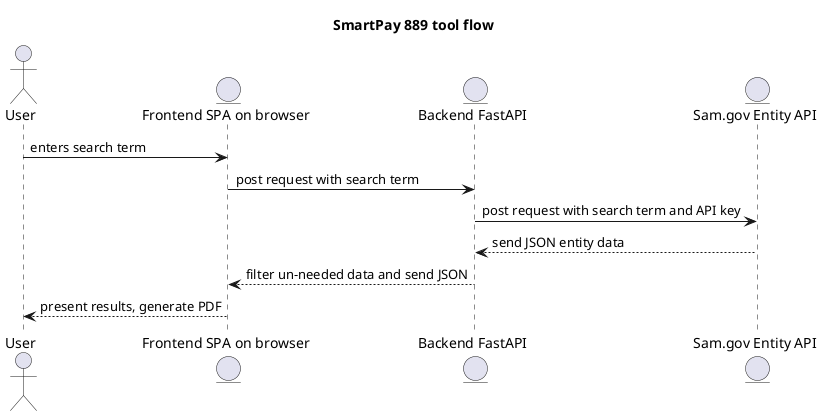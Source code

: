 @startuml 889_request_flow
title SmartPay 889 tool flow
actor User as user
entity "Frontend SPA on browser" as frontend
entity "Backend FastAPI" as backend
entity "Sam.gov Entity API" as sam
user -> frontend: enters search term
frontend -> backend: post request with search term
backend -> sam: post request with search term and API key
backend <-- sam: send JSON entity data
frontend <-- backend: filter un-needed data and send JSON
user <-- frontend: present results, generate PDF
